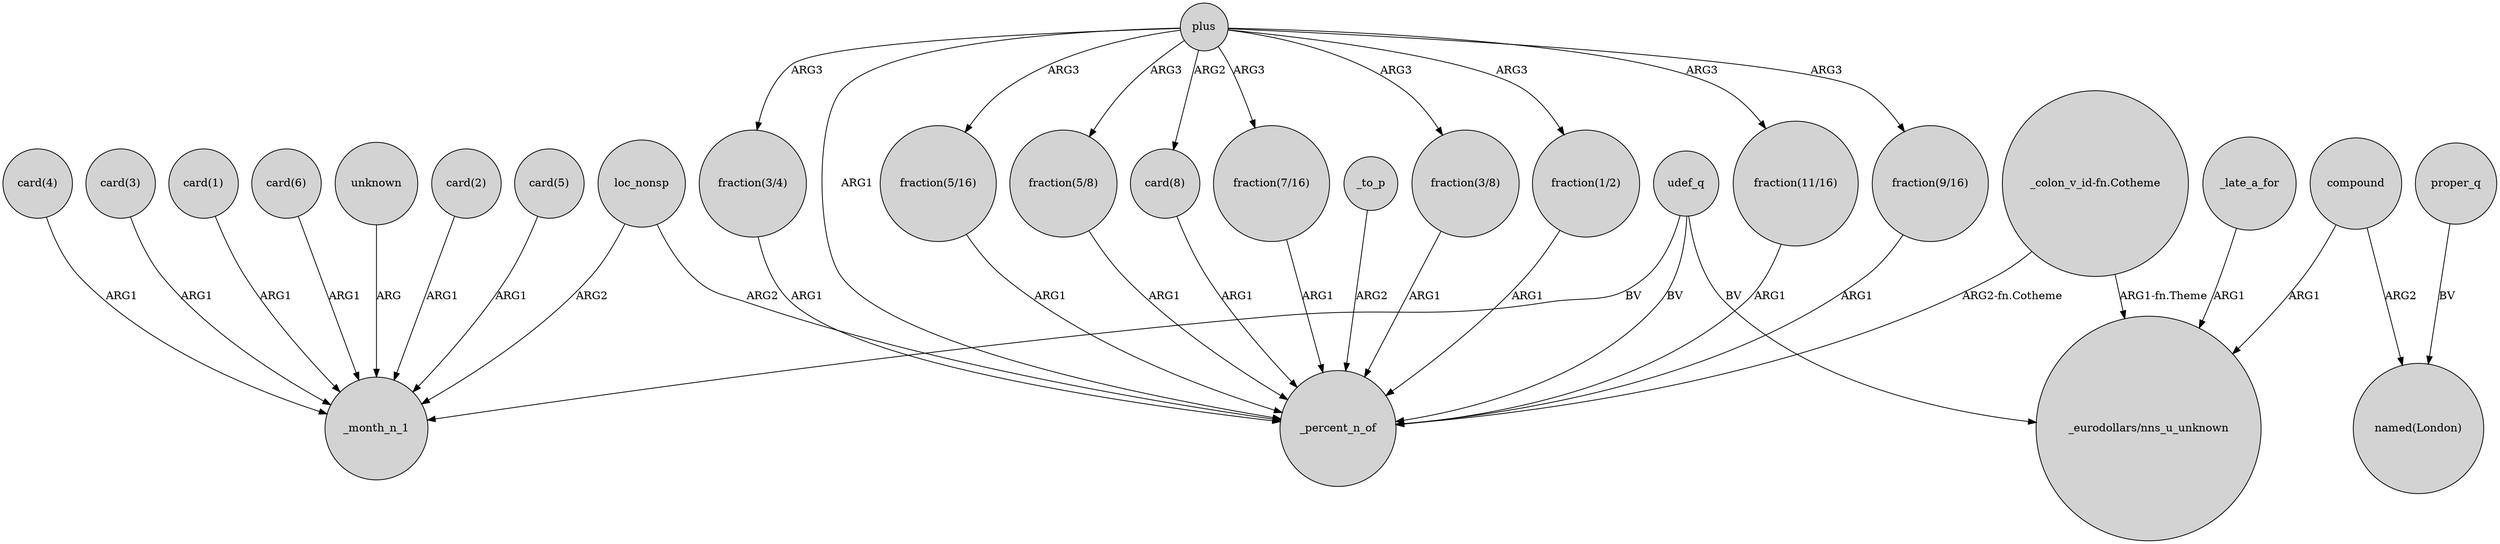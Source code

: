 digraph {
	node [shape=circle style=filled]
	udef_q -> _month_n_1 [label=BV]
	plus -> "fraction(5/16)" [label=ARG3]
	"card(5)" -> _month_n_1 [label=ARG1]
	plus -> "fraction(5/8)" [label=ARG3]
	plus -> "card(8)" [label=ARG2]
	compound -> "named(London)" [label=ARG2]
	"fraction(7/16)" -> _percent_n_of [label=ARG1]
	"card(4)" -> _month_n_1 [label=ARG1]
	_late_a_for -> "_eurodollars/nns_u_unknown" [label=ARG1]
	"card(3)" -> _month_n_1 [label=ARG1]
	_to_p -> _percent_n_of [label=ARG2]
	"fraction(3/8)" -> _percent_n_of [label=ARG1]
	"fraction(5/16)" -> _percent_n_of [label=ARG1]
	"card(8)" -> _percent_n_of [label=ARG1]
	"card(2)" -> _month_n_1 [label=ARG1]
	loc_nonsp -> _month_n_1 [label=ARG2]
	plus -> _percent_n_of [label=ARG1]
	udef_q -> "_eurodollars/nns_u_unknown" [label=BV]
	plus -> "fraction(7/16)" [label=ARG3]
	"card(1)" -> _month_n_1 [label=ARG1]
	"fraction(1/2)" -> _percent_n_of [label=ARG1]
	"_colon_v_id-fn.Cotheme" -> "_eurodollars/nns_u_unknown" [label="ARG1-fn.Theme"]
	udef_q -> _percent_n_of [label=BV]
	plus -> "fraction(11/16)" [label=ARG3]
	"fraction(9/16)" -> _percent_n_of [label=ARG1]
	plus -> "fraction(3/8)" [label=ARG3]
	"fraction(11/16)" -> _percent_n_of [label=ARG1]
	proper_q -> "named(London)" [label=BV]
	"fraction(3/4)" -> _percent_n_of [label=ARG1]
	"_colon_v_id-fn.Cotheme" -> _percent_n_of [label="ARG2-fn.Cotheme"]
	"fraction(5/8)" -> _percent_n_of [label=ARG1]
	plus -> "fraction(3/4)" [label=ARG3]
	plus -> "fraction(9/16)" [label=ARG3]
	"card(6)" -> _month_n_1 [label=ARG1]
	plus -> "fraction(1/2)" [label=ARG3]
	compound -> "_eurodollars/nns_u_unknown" [label=ARG1]
	unknown -> _month_n_1 [label=ARG]
	loc_nonsp -> _percent_n_of [label=ARG2]
}
